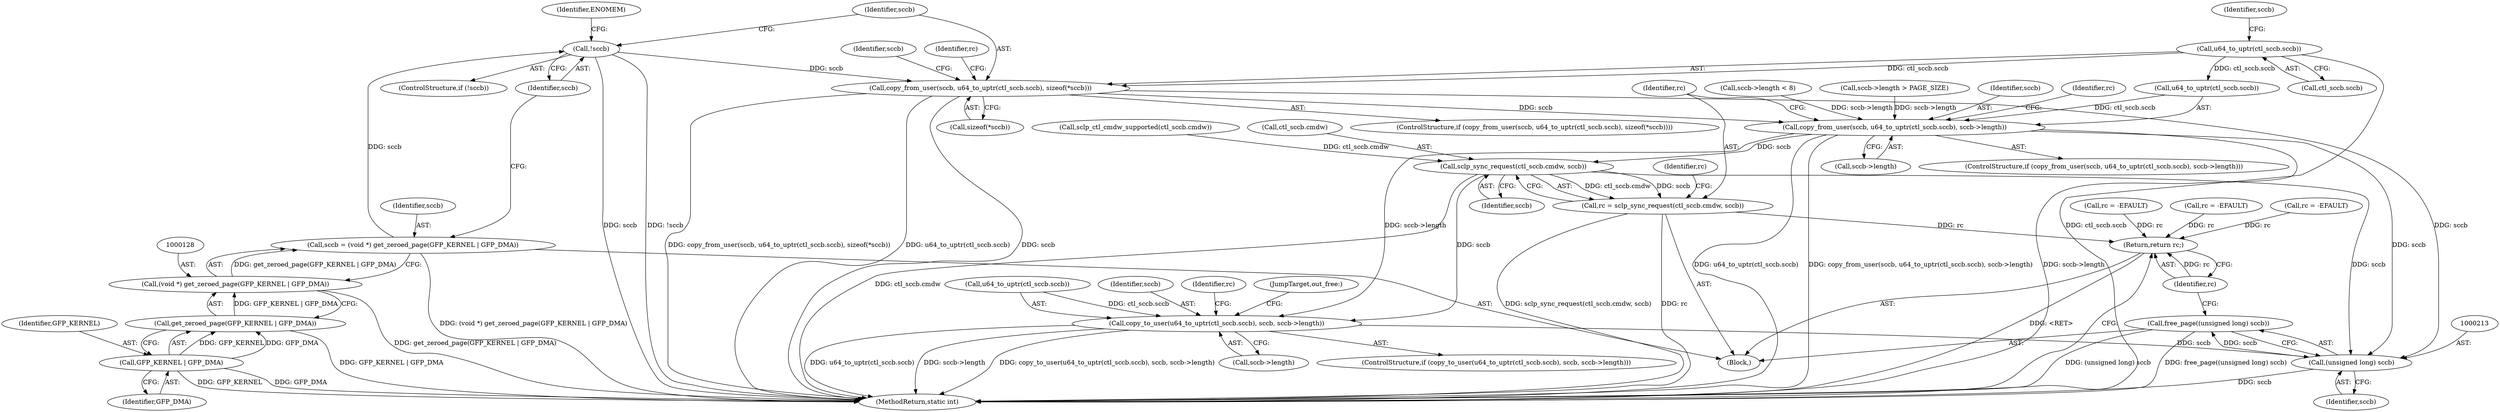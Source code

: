 digraph "1_linux_532c34b5fbf1687df63b3fcd5b2846312ac943c6@API" {
"1000140" [label="(Call,copy_from_user(sccb, u64_to_uptr(ctl_sccb.sccb), sizeof(*sccb)))"];
"1000134" [label="(Call,!sccb)"];
"1000125" [label="(Call,sccb = (void *) get_zeroed_page(GFP_KERNEL | GFP_DMA))"];
"1000127" [label="(Call,(void *) get_zeroed_page(GFP_KERNEL | GFP_DMA))"];
"1000129" [label="(Call,get_zeroed_page(GFP_KERNEL | GFP_DMA))"];
"1000130" [label="(Call,GFP_KERNEL | GFP_DMA)"];
"1000142" [label="(Call,u64_to_uptr(ctl_sccb.sccb))"];
"1000171" [label="(Call,copy_from_user(sccb, u64_to_uptr(ctl_sccb.sccb), sccb->length))"];
"1000188" [label="(Call,sclp_sync_request(ctl_sccb.cmdw, sccb))"];
"1000186" [label="(Call,rc = sclp_sync_request(ctl_sccb.cmdw, sccb))"];
"1000215" [label="(Return,return rc;)"];
"1000197" [label="(Call,copy_to_user(u64_to_uptr(ctl_sccb.sccb), sccb, sccb->length))"];
"1000212" [label="(Call,(unsigned long) sccb)"];
"1000211" [label="(Call,free_page((unsigned long) sccb))"];
"1000133" [label="(ControlStructure,if (!sccb))"];
"1000143" [label="(Call,ctl_sccb.sccb)"];
"1000173" [label="(Call,u64_to_uptr(ctl_sccb.sccb))"];
"1000177" [label="(Call,sccb->length)"];
"1000194" [label="(Identifier,rc)"];
"1000192" [label="(Identifier,sccb)"];
"1000150" [label="(Call,rc = -EFAULT)"];
"1000141" [label="(Identifier,sccb)"];
"1000134" [label="(Call,!sccb)"];
"1000186" [label="(Call,rc = sclp_sync_request(ctl_sccb.cmdw, sccb))"];
"1000118" [label="(Call,sclp_ctl_cmdw_supported(ctl_sccb.cmdw))"];
"1000210" [label="(JumpTarget,out_free:)"];
"1000203" [label="(Call,sccb->length)"];
"1000125" [label="(Call,sccb = (void *) get_zeroed_page(GFP_KERNEL | GFP_DMA))"];
"1000212" [label="(Call,(unsigned long) sccb)"];
"1000182" [label="(Identifier,rc)"];
"1000159" [label="(Identifier,sccb)"];
"1000198" [label="(Call,u64_to_uptr(ctl_sccb.sccb))"];
"1000140" [label="(Call,copy_from_user(sccb, u64_to_uptr(ctl_sccb.sccb), sizeof(*sccb)))"];
"1000142" [label="(Call,u64_to_uptr(ctl_sccb.sccb))"];
"1000162" [label="(Call,sccb->length < 8)"];
"1000187" [label="(Identifier,rc)"];
"1000129" [label="(Call,get_zeroed_page(GFP_KERNEL | GFP_DMA))"];
"1000217" [label="(MethodReturn,static int)"];
"1000171" [label="(Call,copy_from_user(sccb, u64_to_uptr(ctl_sccb.sccb), sccb->length))"];
"1000138" [label="(Identifier,ENOMEM)"];
"1000157" [label="(Call,sccb->length > PAGE_SIZE)"];
"1000127" [label="(Call,(void *) get_zeroed_page(GFP_KERNEL | GFP_DMA))"];
"1000197" [label="(Call,copy_to_user(u64_to_uptr(ctl_sccb.sccb), sccb, sccb->length))"];
"1000126" [label="(Identifier,sccb)"];
"1000130" [label="(Call,GFP_KERNEL | GFP_DMA)"];
"1000211" [label="(Call,free_page((unsigned long) sccb))"];
"1000214" [label="(Identifier,sccb)"];
"1000189" [label="(Call,ctl_sccb.cmdw)"];
"1000135" [label="(Identifier,sccb)"];
"1000170" [label="(ControlStructure,if (copy_from_user(sccb, u64_to_uptr(ctl_sccb.sccb), sccb->length)))"];
"1000146" [label="(Call,sizeof(*sccb))"];
"1000139" [label="(ControlStructure,if (copy_from_user(sccb, u64_to_uptr(ctl_sccb.sccb), sizeof(*sccb))))"];
"1000215" [label="(Return,return rc;)"];
"1000206" [label="(Call,rc = -EFAULT)"];
"1000196" [label="(ControlStructure,if (copy_to_user(u64_to_uptr(ctl_sccb.sccb), sccb, sccb->length)))"];
"1000148" [label="(Identifier,sccb)"];
"1000102" [label="(Block,)"];
"1000132" [label="(Identifier,GFP_DMA)"];
"1000188" [label="(Call,sclp_sync_request(ctl_sccb.cmdw, sccb))"];
"1000172" [label="(Identifier,sccb)"];
"1000216" [label="(Identifier,rc)"];
"1000181" [label="(Call,rc = -EFAULT)"];
"1000131" [label="(Identifier,GFP_KERNEL)"];
"1000202" [label="(Identifier,sccb)"];
"1000151" [label="(Identifier,rc)"];
"1000207" [label="(Identifier,rc)"];
"1000140" -> "1000139"  [label="AST: "];
"1000140" -> "1000146"  [label="CFG: "];
"1000141" -> "1000140"  [label="AST: "];
"1000142" -> "1000140"  [label="AST: "];
"1000146" -> "1000140"  [label="AST: "];
"1000151" -> "1000140"  [label="CFG: "];
"1000159" -> "1000140"  [label="CFG: "];
"1000140" -> "1000217"  [label="DDG: u64_to_uptr(ctl_sccb.sccb)"];
"1000140" -> "1000217"  [label="DDG: sccb"];
"1000140" -> "1000217"  [label="DDG: copy_from_user(sccb, u64_to_uptr(ctl_sccb.sccb), sizeof(*sccb))"];
"1000134" -> "1000140"  [label="DDG: sccb"];
"1000142" -> "1000140"  [label="DDG: ctl_sccb.sccb"];
"1000140" -> "1000171"  [label="DDG: sccb"];
"1000140" -> "1000212"  [label="DDG: sccb"];
"1000134" -> "1000133"  [label="AST: "];
"1000134" -> "1000135"  [label="CFG: "];
"1000135" -> "1000134"  [label="AST: "];
"1000138" -> "1000134"  [label="CFG: "];
"1000141" -> "1000134"  [label="CFG: "];
"1000134" -> "1000217"  [label="DDG: !sccb"];
"1000134" -> "1000217"  [label="DDG: sccb"];
"1000125" -> "1000134"  [label="DDG: sccb"];
"1000125" -> "1000102"  [label="AST: "];
"1000125" -> "1000127"  [label="CFG: "];
"1000126" -> "1000125"  [label="AST: "];
"1000127" -> "1000125"  [label="AST: "];
"1000135" -> "1000125"  [label="CFG: "];
"1000125" -> "1000217"  [label="DDG: (void *) get_zeroed_page(GFP_KERNEL | GFP_DMA)"];
"1000127" -> "1000125"  [label="DDG: get_zeroed_page(GFP_KERNEL | GFP_DMA)"];
"1000127" -> "1000129"  [label="CFG: "];
"1000128" -> "1000127"  [label="AST: "];
"1000129" -> "1000127"  [label="AST: "];
"1000127" -> "1000217"  [label="DDG: get_zeroed_page(GFP_KERNEL | GFP_DMA)"];
"1000129" -> "1000127"  [label="DDG: GFP_KERNEL | GFP_DMA"];
"1000129" -> "1000130"  [label="CFG: "];
"1000130" -> "1000129"  [label="AST: "];
"1000129" -> "1000217"  [label="DDG: GFP_KERNEL | GFP_DMA"];
"1000130" -> "1000129"  [label="DDG: GFP_KERNEL"];
"1000130" -> "1000129"  [label="DDG: GFP_DMA"];
"1000130" -> "1000132"  [label="CFG: "];
"1000131" -> "1000130"  [label="AST: "];
"1000132" -> "1000130"  [label="AST: "];
"1000130" -> "1000217"  [label="DDG: GFP_DMA"];
"1000130" -> "1000217"  [label="DDG: GFP_KERNEL"];
"1000142" -> "1000143"  [label="CFG: "];
"1000143" -> "1000142"  [label="AST: "];
"1000148" -> "1000142"  [label="CFG: "];
"1000142" -> "1000217"  [label="DDG: ctl_sccb.sccb"];
"1000142" -> "1000173"  [label="DDG: ctl_sccb.sccb"];
"1000171" -> "1000170"  [label="AST: "];
"1000171" -> "1000177"  [label="CFG: "];
"1000172" -> "1000171"  [label="AST: "];
"1000173" -> "1000171"  [label="AST: "];
"1000177" -> "1000171"  [label="AST: "];
"1000182" -> "1000171"  [label="CFG: "];
"1000187" -> "1000171"  [label="CFG: "];
"1000171" -> "1000217"  [label="DDG: u64_to_uptr(ctl_sccb.sccb)"];
"1000171" -> "1000217"  [label="DDG: copy_from_user(sccb, u64_to_uptr(ctl_sccb.sccb), sccb->length)"];
"1000171" -> "1000217"  [label="DDG: sccb->length"];
"1000173" -> "1000171"  [label="DDG: ctl_sccb.sccb"];
"1000157" -> "1000171"  [label="DDG: sccb->length"];
"1000162" -> "1000171"  [label="DDG: sccb->length"];
"1000171" -> "1000188"  [label="DDG: sccb"];
"1000171" -> "1000197"  [label="DDG: sccb->length"];
"1000171" -> "1000212"  [label="DDG: sccb"];
"1000188" -> "1000186"  [label="AST: "];
"1000188" -> "1000192"  [label="CFG: "];
"1000189" -> "1000188"  [label="AST: "];
"1000192" -> "1000188"  [label="AST: "];
"1000186" -> "1000188"  [label="CFG: "];
"1000188" -> "1000217"  [label="DDG: ctl_sccb.cmdw"];
"1000188" -> "1000186"  [label="DDG: ctl_sccb.cmdw"];
"1000188" -> "1000186"  [label="DDG: sccb"];
"1000118" -> "1000188"  [label="DDG: ctl_sccb.cmdw"];
"1000188" -> "1000197"  [label="DDG: sccb"];
"1000188" -> "1000212"  [label="DDG: sccb"];
"1000186" -> "1000102"  [label="AST: "];
"1000187" -> "1000186"  [label="AST: "];
"1000194" -> "1000186"  [label="CFG: "];
"1000186" -> "1000217"  [label="DDG: sclp_sync_request(ctl_sccb.cmdw, sccb)"];
"1000186" -> "1000217"  [label="DDG: rc"];
"1000186" -> "1000215"  [label="DDG: rc"];
"1000215" -> "1000102"  [label="AST: "];
"1000215" -> "1000216"  [label="CFG: "];
"1000216" -> "1000215"  [label="AST: "];
"1000217" -> "1000215"  [label="CFG: "];
"1000215" -> "1000217"  [label="DDG: <RET>"];
"1000216" -> "1000215"  [label="DDG: rc"];
"1000181" -> "1000215"  [label="DDG: rc"];
"1000150" -> "1000215"  [label="DDG: rc"];
"1000206" -> "1000215"  [label="DDG: rc"];
"1000197" -> "1000196"  [label="AST: "];
"1000197" -> "1000203"  [label="CFG: "];
"1000198" -> "1000197"  [label="AST: "];
"1000202" -> "1000197"  [label="AST: "];
"1000203" -> "1000197"  [label="AST: "];
"1000207" -> "1000197"  [label="CFG: "];
"1000210" -> "1000197"  [label="CFG: "];
"1000197" -> "1000217"  [label="DDG: sccb->length"];
"1000197" -> "1000217"  [label="DDG: copy_to_user(u64_to_uptr(ctl_sccb.sccb), sccb, sccb->length)"];
"1000197" -> "1000217"  [label="DDG: u64_to_uptr(ctl_sccb.sccb)"];
"1000198" -> "1000197"  [label="DDG: ctl_sccb.sccb"];
"1000197" -> "1000212"  [label="DDG: sccb"];
"1000212" -> "1000211"  [label="AST: "];
"1000212" -> "1000214"  [label="CFG: "];
"1000213" -> "1000212"  [label="AST: "];
"1000214" -> "1000212"  [label="AST: "];
"1000211" -> "1000212"  [label="CFG: "];
"1000212" -> "1000217"  [label="DDG: sccb"];
"1000212" -> "1000211"  [label="DDG: sccb"];
"1000211" -> "1000102"  [label="AST: "];
"1000216" -> "1000211"  [label="CFG: "];
"1000211" -> "1000217"  [label="DDG: (unsigned long) sccb"];
"1000211" -> "1000217"  [label="DDG: free_page((unsigned long) sccb)"];
}
